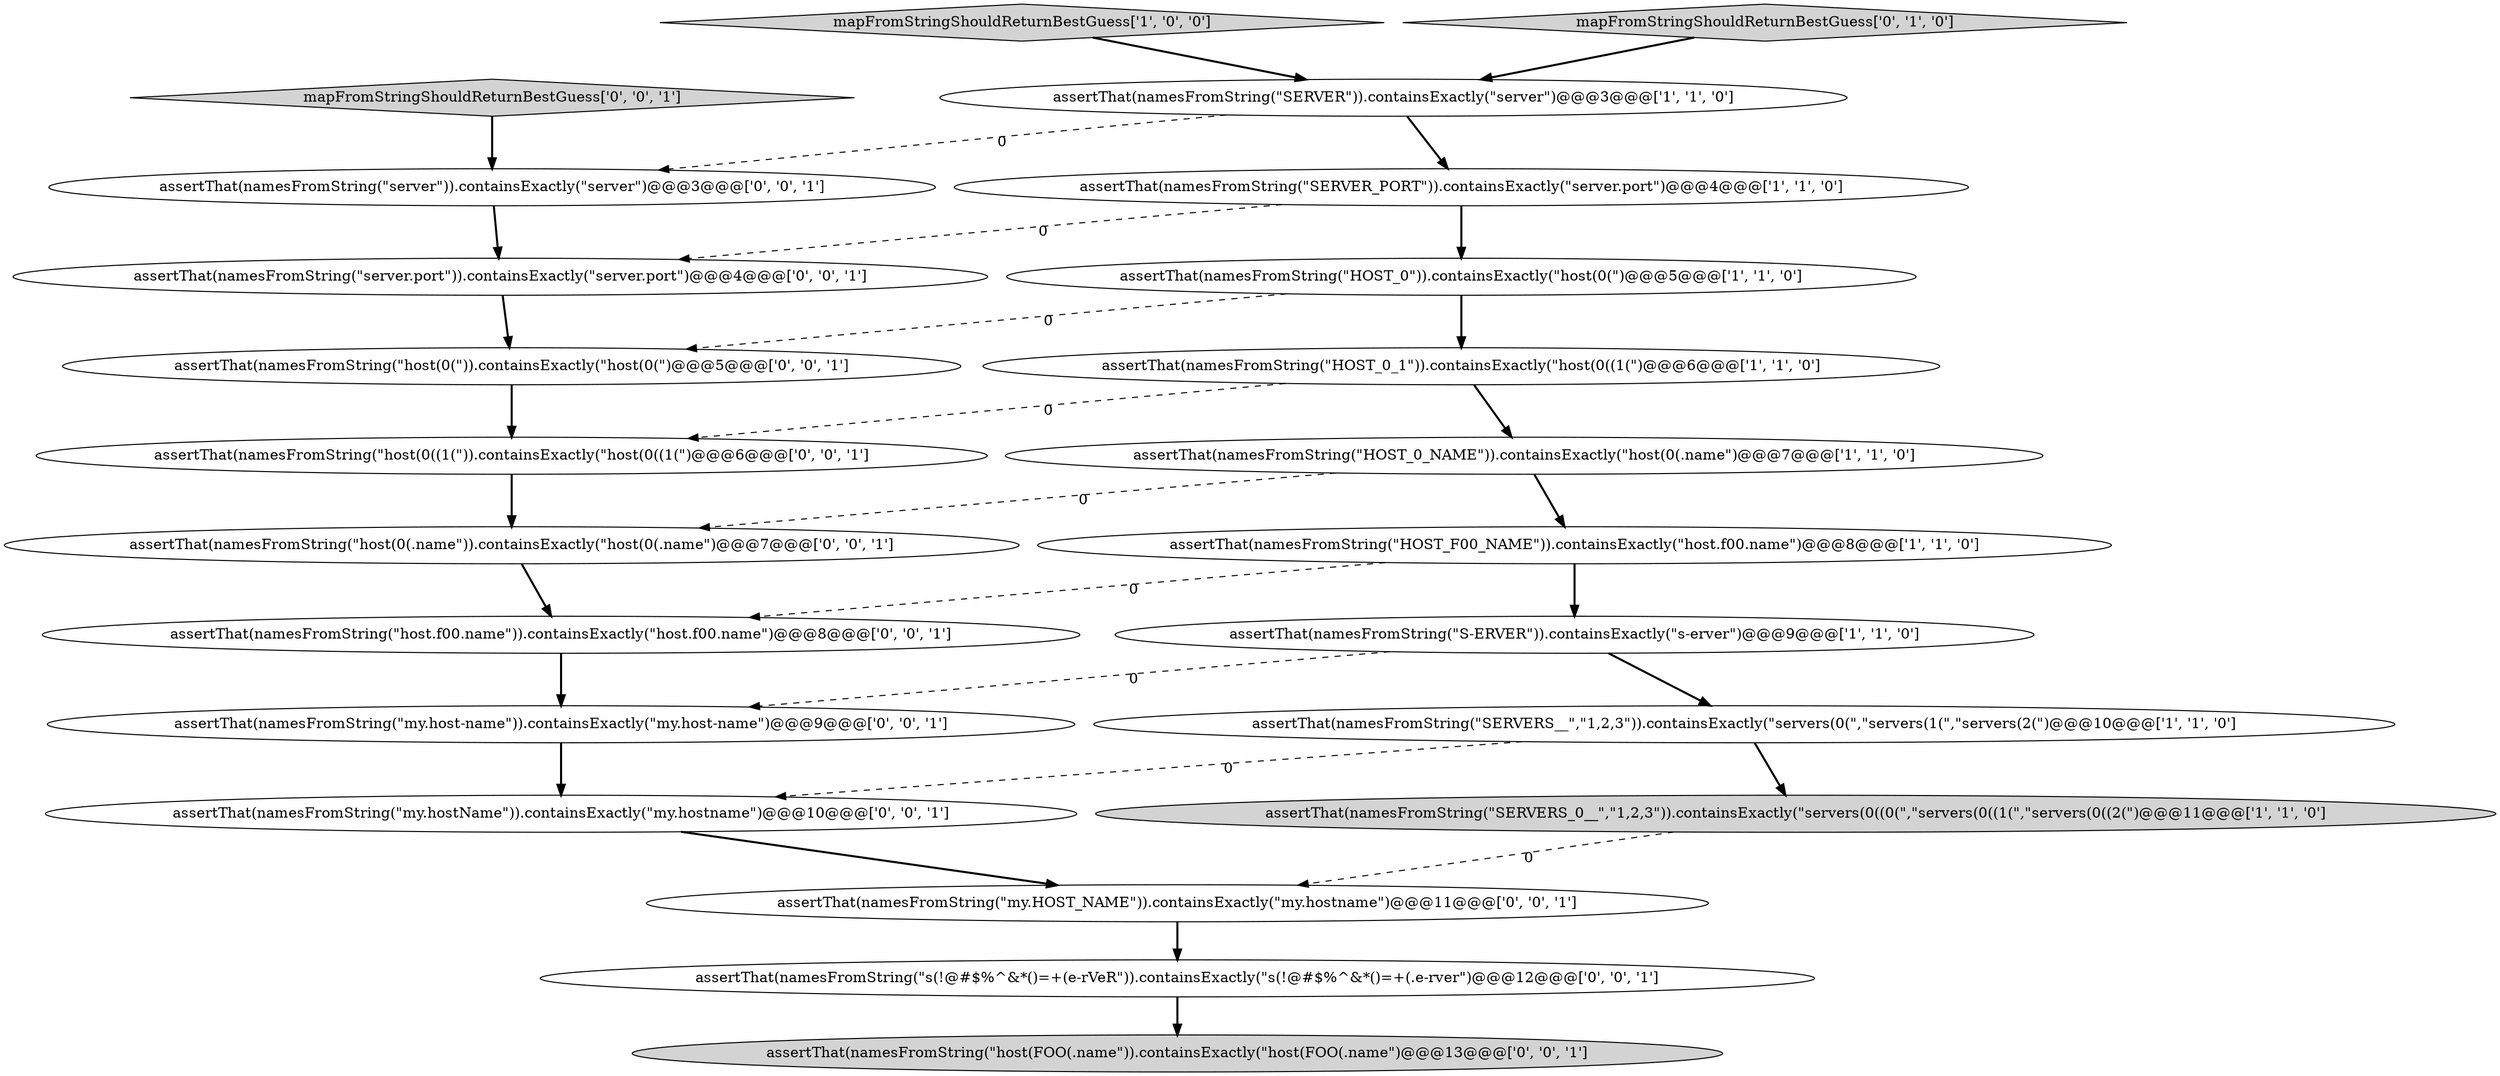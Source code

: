 digraph {
5 [style = filled, label = "assertThat(namesFromString(\"HOST_0\")).containsExactly(\"host(0(\")@@@5@@@['1', '1', '0']", fillcolor = white, shape = ellipse image = "AAA0AAABBB1BBB"];
11 [style = filled, label = "mapFromStringShouldReturnBestGuess['0', '0', '1']", fillcolor = lightgray, shape = diamond image = "AAA0AAABBB3BBB"];
13 [style = filled, label = "assertThat(namesFromString(\"host(FOO(.name\")).containsExactly(\"host(FOO(.name\")@@@13@@@['0', '0', '1']", fillcolor = lightgray, shape = ellipse image = "AAA0AAABBB3BBB"];
9 [style = filled, label = "mapFromStringShouldReturnBestGuess['1', '0', '0']", fillcolor = lightgray, shape = diamond image = "AAA0AAABBB1BBB"];
0 [style = filled, label = "assertThat(namesFromString(\"HOST_F00_NAME\")).containsExactly(\"host.f00.name\")@@@8@@@['1', '1', '0']", fillcolor = white, shape = ellipse image = "AAA0AAABBB1BBB"];
20 [style = filled, label = "assertThat(namesFromString(\"host(0((1(\")).containsExactly(\"host(0((1(\")@@@6@@@['0', '0', '1']", fillcolor = white, shape = ellipse image = "AAA0AAABBB3BBB"];
1 [style = filled, label = "assertThat(namesFromString(\"HOST_0_NAME\")).containsExactly(\"host(0(.name\")@@@7@@@['1', '1', '0']", fillcolor = white, shape = ellipse image = "AAA0AAABBB1BBB"];
10 [style = filled, label = "mapFromStringShouldReturnBestGuess['0', '1', '0']", fillcolor = lightgray, shape = diamond image = "AAA0AAABBB2BBB"];
7 [style = filled, label = "assertThat(namesFromString(\"SERVER_PORT\")).containsExactly(\"server.port\")@@@4@@@['1', '1', '0']", fillcolor = white, shape = ellipse image = "AAA0AAABBB1BBB"];
18 [style = filled, label = "assertThat(namesFromString(\"host.f00.name\")).containsExactly(\"host.f00.name\")@@@8@@@['0', '0', '1']", fillcolor = white, shape = ellipse image = "AAA0AAABBB3BBB"];
6 [style = filled, label = "assertThat(namesFromString(\"SERVER\")).containsExactly(\"server\")@@@3@@@['1', '1', '0']", fillcolor = white, shape = ellipse image = "AAA0AAABBB1BBB"];
19 [style = filled, label = "assertThat(namesFromString(\"server.port\")).containsExactly(\"server.port\")@@@4@@@['0', '0', '1']", fillcolor = white, shape = ellipse image = "AAA0AAABBB3BBB"];
16 [style = filled, label = "assertThat(namesFromString(\"host(0(.name\")).containsExactly(\"host(0(.name\")@@@7@@@['0', '0', '1']", fillcolor = white, shape = ellipse image = "AAA0AAABBB3BBB"];
12 [style = filled, label = "assertThat(namesFromString(\"host(0(\")).containsExactly(\"host(0(\")@@@5@@@['0', '0', '1']", fillcolor = white, shape = ellipse image = "AAA0AAABBB3BBB"];
14 [style = filled, label = "assertThat(namesFromString(\"server\")).containsExactly(\"server\")@@@3@@@['0', '0', '1']", fillcolor = white, shape = ellipse image = "AAA0AAABBB3BBB"];
15 [style = filled, label = "assertThat(namesFromString(\"my.host-name\")).containsExactly(\"my.host-name\")@@@9@@@['0', '0', '1']", fillcolor = white, shape = ellipse image = "AAA0AAABBB3BBB"];
17 [style = filled, label = "assertThat(namesFromString(\"my.HOST_NAME\")).containsExactly(\"my.hostname\")@@@11@@@['0', '0', '1']", fillcolor = white, shape = ellipse image = "AAA0AAABBB3BBB"];
3 [style = filled, label = "assertThat(namesFromString(\"S-ERVER\")).containsExactly(\"s-erver\")@@@9@@@['1', '1', '0']", fillcolor = white, shape = ellipse image = "AAA0AAABBB1BBB"];
21 [style = filled, label = "assertThat(namesFromString(\"my.hostName\")).containsExactly(\"my.hostname\")@@@10@@@['0', '0', '1']", fillcolor = white, shape = ellipse image = "AAA0AAABBB3BBB"];
4 [style = filled, label = "assertThat(namesFromString(\"SERVERS__\",\"1,2,3\")).containsExactly(\"servers(0(\",\"servers(1(\",\"servers(2(\")@@@10@@@['1', '1', '0']", fillcolor = white, shape = ellipse image = "AAA0AAABBB1BBB"];
8 [style = filled, label = "assertThat(namesFromString(\"HOST_0_1\")).containsExactly(\"host(0((1(\")@@@6@@@['1', '1', '0']", fillcolor = white, shape = ellipse image = "AAA0AAABBB1BBB"];
22 [style = filled, label = "assertThat(namesFromString(\"s(!@#$%^&*()=+(e-rVeR\")).containsExactly(\"s(!@#$%^&*()=+(.e-rver\")@@@12@@@['0', '0', '1']", fillcolor = white, shape = ellipse image = "AAA0AAABBB3BBB"];
2 [style = filled, label = "assertThat(namesFromString(\"SERVERS_0__\",\"1,2,3\")).containsExactly(\"servers(0((0(\",\"servers(0((1(\",\"servers(0((2(\")@@@11@@@['1', '1', '0']", fillcolor = lightgray, shape = ellipse image = "AAA0AAABBB1BBB"];
0->3 [style = bold, label=""];
5->8 [style = bold, label=""];
5->12 [style = dashed, label="0"];
16->18 [style = bold, label=""];
19->12 [style = bold, label=""];
11->14 [style = bold, label=""];
15->21 [style = bold, label=""];
18->15 [style = bold, label=""];
8->20 [style = dashed, label="0"];
12->20 [style = bold, label=""];
14->19 [style = bold, label=""];
1->0 [style = bold, label=""];
4->2 [style = bold, label=""];
6->14 [style = dashed, label="0"];
17->22 [style = bold, label=""];
4->21 [style = dashed, label="0"];
2->17 [style = dashed, label="0"];
3->4 [style = bold, label=""];
10->6 [style = bold, label=""];
9->6 [style = bold, label=""];
8->1 [style = bold, label=""];
7->5 [style = bold, label=""];
20->16 [style = bold, label=""];
7->19 [style = dashed, label="0"];
1->16 [style = dashed, label="0"];
3->15 [style = dashed, label="0"];
0->18 [style = dashed, label="0"];
6->7 [style = bold, label=""];
21->17 [style = bold, label=""];
22->13 [style = bold, label=""];
}
